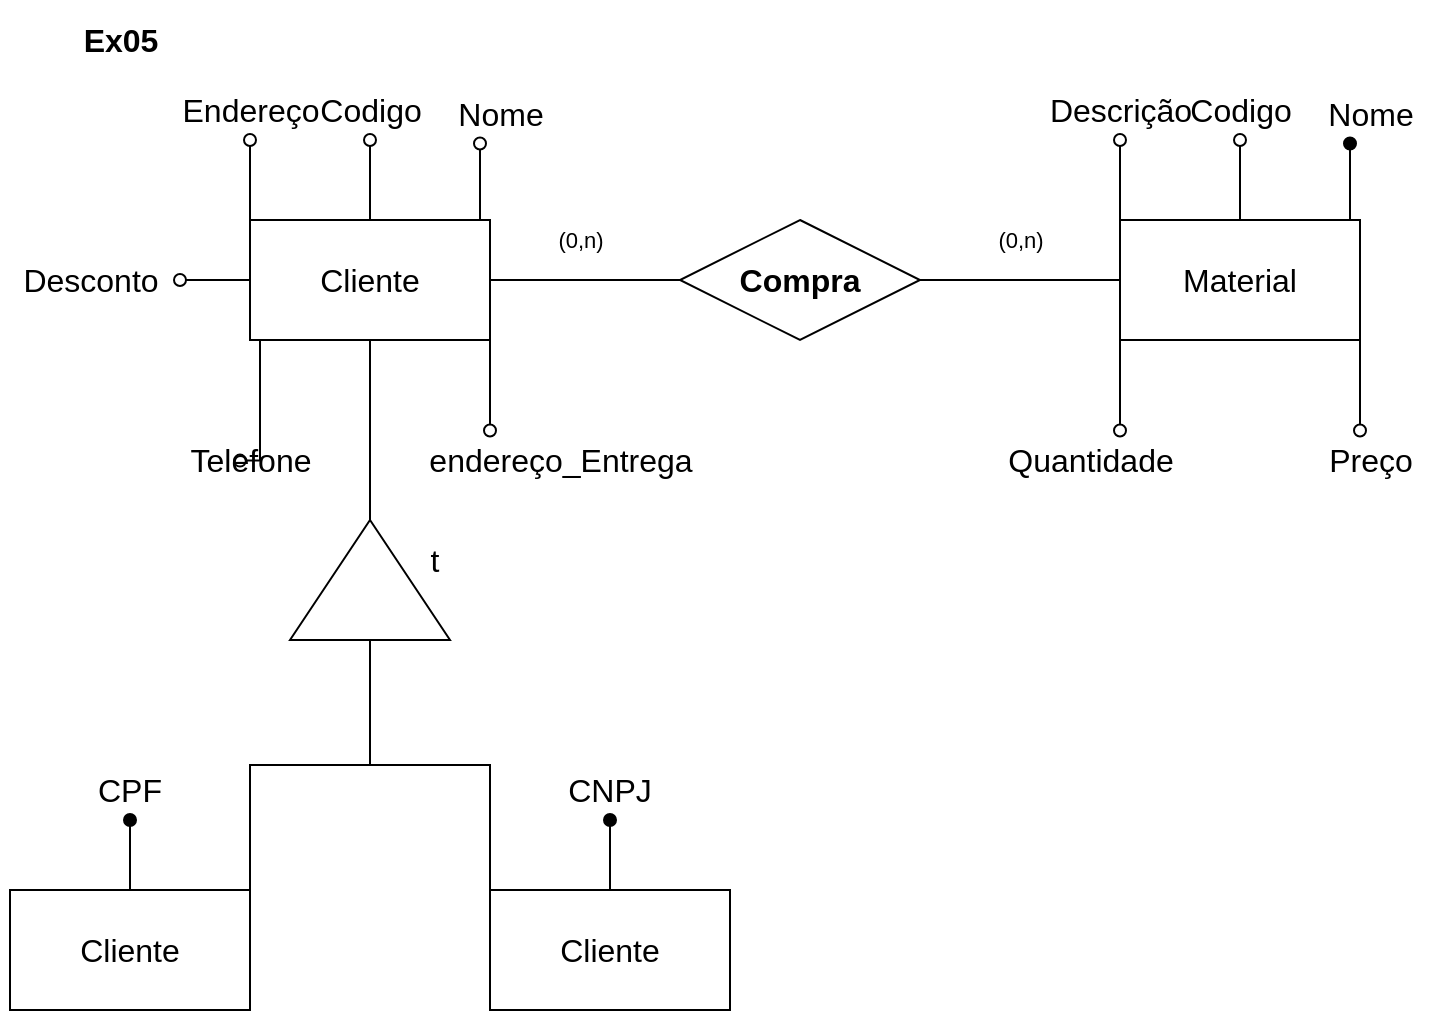 <mxfile version="24.2.2" type="device">
  <diagram name="Página-1" id="2qAOr6PE7SJM_71RUO1P">
    <mxGraphModel dx="2261" dy="-389" grid="1" gridSize="10" guides="1" tooltips="1" connect="1" arrows="1" fold="1" page="1" pageScale="1" pageWidth="827" pageHeight="1169" math="0" shadow="0">
      <root>
        <mxCell id="0" />
        <mxCell id="1" parent="0" />
        <mxCell id="nSC51Si6mRJJ4zSDb2Nt-289" style="edgeStyle=orthogonalEdgeStyle;rounded=0;orthogonalLoop=1;jettySize=auto;html=1;exitX=1;exitY=0;exitDx=0;exitDy=0;endArrow=oval;endFill=0;fontSize=16;" edge="1" parent="1" source="nSC51Si6mRJJ4zSDb2Nt-298" target="nSC51Si6mRJJ4zSDb2Nt-302">
          <mxGeometry relative="1" as="geometry">
            <Array as="points">
              <mxPoint x="235" y="2049.75" />
            </Array>
          </mxGeometry>
        </mxCell>
        <mxCell id="nSC51Si6mRJJ4zSDb2Nt-290" style="edgeStyle=orthogonalEdgeStyle;rounded=0;orthogonalLoop=1;jettySize=auto;html=1;endArrow=oval;endFill=0;fontSize=16;" edge="1" parent="1" source="nSC51Si6mRJJ4zSDb2Nt-298" target="nSC51Si6mRJJ4zSDb2Nt-300">
          <mxGeometry relative="1" as="geometry" />
        </mxCell>
        <mxCell id="nSC51Si6mRJJ4zSDb2Nt-291" style="edgeStyle=orthogonalEdgeStyle;rounded=0;orthogonalLoop=1;jettySize=auto;html=1;exitX=0;exitY=0;exitDx=0;exitDy=0;endArrow=oval;endFill=0;fontSize=16;" edge="1" parent="1" source="nSC51Si6mRJJ4zSDb2Nt-298" target="nSC51Si6mRJJ4zSDb2Nt-299">
          <mxGeometry relative="1" as="geometry" />
        </mxCell>
        <mxCell id="nSC51Si6mRJJ4zSDb2Nt-292" style="edgeStyle=orthogonalEdgeStyle;rounded=0;orthogonalLoop=1;jettySize=auto;html=1;exitX=0.25;exitY=1;exitDx=0;exitDy=0;endArrow=oval;endFill=0;fontSize=16;" edge="1" parent="1" source="nSC51Si6mRJJ4zSDb2Nt-298" target="nSC51Si6mRJJ4zSDb2Nt-301">
          <mxGeometry relative="1" as="geometry">
            <Array as="points">
              <mxPoint x="120" y="2109.75" />
            </Array>
          </mxGeometry>
        </mxCell>
        <mxCell id="nSC51Si6mRJJ4zSDb2Nt-293" style="edgeStyle=orthogonalEdgeStyle;rounded=0;orthogonalLoop=1;jettySize=auto;html=1;endArrow=oval;endFill=0;fontSize=16;" edge="1" parent="1">
          <mxGeometry relative="1" as="geometry">
            <Array as="points">
              <mxPoint x="125" y="2110" />
              <mxPoint x="125" y="2170" />
            </Array>
            <mxPoint x="135" y="2110" as="sourcePoint" />
            <mxPoint x="115" y="2170.3" as="targetPoint" />
          </mxGeometry>
        </mxCell>
        <mxCell id="nSC51Si6mRJJ4zSDb2Nt-294" style="edgeStyle=orthogonalEdgeStyle;rounded=0;orthogonalLoop=1;jettySize=auto;html=1;exitX=1;exitY=1;exitDx=0;exitDy=0;endArrow=oval;endFill=0;fontSize=16;" edge="1" parent="1" source="nSC51Si6mRJJ4zSDb2Nt-298" target="nSC51Si6mRJJ4zSDb2Nt-304">
          <mxGeometry relative="1" as="geometry">
            <Array as="points">
              <mxPoint x="240" y="2149.75" />
              <mxPoint x="240" y="2149.75" />
            </Array>
          </mxGeometry>
        </mxCell>
        <mxCell id="nSC51Si6mRJJ4zSDb2Nt-295" style="edgeStyle=orthogonalEdgeStyle;rounded=0;orthogonalLoop=1;jettySize=auto;html=1;endArrow=none;endFill=0;fontSize=16;" edge="1" parent="1" source="nSC51Si6mRJJ4zSDb2Nt-298" target="nSC51Si6mRJJ4zSDb2Nt-318">
          <mxGeometry relative="1" as="geometry">
            <Array as="points">
              <mxPoint x="285" y="2080" />
              <mxPoint x="285" y="2080" />
            </Array>
          </mxGeometry>
        </mxCell>
        <mxCell id="nSC51Si6mRJJ4zSDb2Nt-296" value="(0,n)" style="edgeLabel;html=1;align=center;verticalAlign=middle;resizable=0;points=[];" vertex="1" connectable="0" parent="nSC51Si6mRJJ4zSDb2Nt-295">
          <mxGeometry x="-0.095" y="4" relative="1" as="geometry">
            <mxPoint x="2" y="-16" as="offset" />
          </mxGeometry>
        </mxCell>
        <mxCell id="nSC51Si6mRJJ4zSDb2Nt-297" style="edgeStyle=orthogonalEdgeStyle;rounded=0;orthogonalLoop=1;jettySize=auto;html=1;endArrow=none;endFill=0;fontSize=16;" edge="1" parent="1" source="nSC51Si6mRJJ4zSDb2Nt-298" target="nSC51Si6mRJJ4zSDb2Nt-320">
          <mxGeometry relative="1" as="geometry" />
        </mxCell>
        <mxCell id="nSC51Si6mRJJ4zSDb2Nt-298" value="Cliente" style="rounded=0;whiteSpace=wrap;html=1;fontSize=16;" vertex="1" parent="1">
          <mxGeometry x="120" y="2050" width="120" height="60" as="geometry" />
        </mxCell>
        <mxCell id="nSC51Si6mRJJ4zSDb2Nt-299" value="Endereço" style="text;html=1;align=center;verticalAlign=middle;resizable=0;points=[];autosize=1;strokeColor=none;fillColor=none;fontSize=16;" vertex="1" parent="1">
          <mxGeometry x="75" y="1980" width="90" height="30" as="geometry" />
        </mxCell>
        <mxCell id="nSC51Si6mRJJ4zSDb2Nt-300" value="Codigo" style="text;html=1;align=center;verticalAlign=middle;resizable=0;points=[];autosize=1;strokeColor=none;fillColor=none;fontSize=16;" vertex="1" parent="1">
          <mxGeometry x="145" y="1980" width="70" height="30" as="geometry" />
        </mxCell>
        <mxCell id="nSC51Si6mRJJ4zSDb2Nt-301" value="Desconto" style="text;html=1;align=center;verticalAlign=middle;resizable=0;points=[];autosize=1;strokeColor=none;fillColor=none;fontSize=16;" vertex="1" parent="1">
          <mxGeometry x="-5" y="2065" width="90" height="30" as="geometry" />
        </mxCell>
        <mxCell id="nSC51Si6mRJJ4zSDb2Nt-302" value="Nome" style="text;html=1;align=center;verticalAlign=middle;resizable=0;points=[];autosize=1;strokeColor=none;fillColor=none;fontSize=16;" vertex="1" parent="1">
          <mxGeometry x="210" y="1981.75" width="70" height="30" as="geometry" />
        </mxCell>
        <mxCell id="nSC51Si6mRJJ4zSDb2Nt-303" value="Telefone" style="text;html=1;align=center;verticalAlign=middle;resizable=0;points=[];autosize=1;strokeColor=none;fillColor=none;fontSize=16;" vertex="1" parent="1">
          <mxGeometry x="80" y="2155.25" width="80" height="30" as="geometry" />
        </mxCell>
        <mxCell id="nSC51Si6mRJJ4zSDb2Nt-304" value="endereço_Entrega" style="text;html=1;align=center;verticalAlign=middle;resizable=0;points=[];autosize=1;strokeColor=none;fillColor=none;fontSize=16;" vertex="1" parent="1">
          <mxGeometry x="195" y="2155.25" width="160" height="30" as="geometry" />
        </mxCell>
        <mxCell id="nSC51Si6mRJJ4zSDb2Nt-305" style="edgeStyle=orthogonalEdgeStyle;rounded=0;orthogonalLoop=1;jettySize=auto;html=1;exitX=1;exitY=0;exitDx=0;exitDy=0;endArrow=oval;endFill=1;fontSize=16;" edge="1" parent="1" source="nSC51Si6mRJJ4zSDb2Nt-312" target="nSC51Si6mRJJ4zSDb2Nt-316">
          <mxGeometry relative="1" as="geometry">
            <Array as="points">
              <mxPoint x="670" y="2049.75" />
            </Array>
          </mxGeometry>
        </mxCell>
        <mxCell id="nSC51Si6mRJJ4zSDb2Nt-306" style="edgeStyle=orthogonalEdgeStyle;rounded=0;orthogonalLoop=1;jettySize=auto;html=1;endArrow=oval;endFill=0;fontSize=16;" edge="1" parent="1" source="nSC51Si6mRJJ4zSDb2Nt-312" target="nSC51Si6mRJJ4zSDb2Nt-314">
          <mxGeometry relative="1" as="geometry" />
        </mxCell>
        <mxCell id="nSC51Si6mRJJ4zSDb2Nt-307" style="edgeStyle=orthogonalEdgeStyle;rounded=0;orthogonalLoop=1;jettySize=auto;html=1;exitX=0;exitY=0;exitDx=0;exitDy=0;endArrow=oval;endFill=0;fontSize=16;" edge="1" parent="1" source="nSC51Si6mRJJ4zSDb2Nt-312" target="nSC51Si6mRJJ4zSDb2Nt-313">
          <mxGeometry relative="1" as="geometry" />
        </mxCell>
        <mxCell id="nSC51Si6mRJJ4zSDb2Nt-308" style="edgeStyle=orthogonalEdgeStyle;rounded=0;orthogonalLoop=1;jettySize=auto;html=1;exitX=0.25;exitY=1;exitDx=0;exitDy=0;endArrow=oval;endFill=0;fontSize=16;" edge="1" parent="1" source="nSC51Si6mRJJ4zSDb2Nt-312" target="nSC51Si6mRJJ4zSDb2Nt-315">
          <mxGeometry relative="1" as="geometry">
            <Array as="points">
              <mxPoint x="555" y="2109.75" />
            </Array>
          </mxGeometry>
        </mxCell>
        <mxCell id="nSC51Si6mRJJ4zSDb2Nt-309" style="edgeStyle=orthogonalEdgeStyle;rounded=0;orthogonalLoop=1;jettySize=auto;html=1;exitX=1;exitY=1;exitDx=0;exitDy=0;endArrow=oval;endFill=0;fontSize=16;" edge="1" parent="1" source="nSC51Si6mRJJ4zSDb2Nt-312" target="nSC51Si6mRJJ4zSDb2Nt-317">
          <mxGeometry relative="1" as="geometry">
            <Array as="points">
              <mxPoint x="675" y="2149.75" />
              <mxPoint x="675" y="2149.75" />
            </Array>
          </mxGeometry>
        </mxCell>
        <mxCell id="nSC51Si6mRJJ4zSDb2Nt-310" style="edgeStyle=orthogonalEdgeStyle;rounded=0;orthogonalLoop=1;jettySize=auto;html=1;endArrow=none;endFill=0;fontSize=16;" edge="1" parent="1" source="nSC51Si6mRJJ4zSDb2Nt-312" target="nSC51Si6mRJJ4zSDb2Nt-318">
          <mxGeometry relative="1" as="geometry">
            <mxPoint x="505" y="2080" as="targetPoint" />
          </mxGeometry>
        </mxCell>
        <mxCell id="nSC51Si6mRJJ4zSDb2Nt-311" value="(0,n)" style="edgeLabel;html=1;align=center;verticalAlign=middle;resizable=0;points=[];" vertex="1" connectable="0" parent="nSC51Si6mRJJ4zSDb2Nt-310">
          <mxGeometry y="-3" relative="1" as="geometry">
            <mxPoint y="-17" as="offset" />
          </mxGeometry>
        </mxCell>
        <mxCell id="nSC51Si6mRJJ4zSDb2Nt-312" value="Material" style="rounded=0;whiteSpace=wrap;html=1;fontSize=16;" vertex="1" parent="1">
          <mxGeometry x="555" y="2050" width="120" height="60" as="geometry" />
        </mxCell>
        <mxCell id="nSC51Si6mRJJ4zSDb2Nt-313" value="&lt;div style=&quot;font-size: 16px;&quot;&gt;Descrição&lt;/div&gt;" style="text;html=1;align=center;verticalAlign=middle;resizable=0;points=[];autosize=1;strokeColor=none;fillColor=none;fontSize=16;" vertex="1" parent="1">
          <mxGeometry x="510" y="1980" width="90" height="30" as="geometry" />
        </mxCell>
        <mxCell id="nSC51Si6mRJJ4zSDb2Nt-314" value="Codigo" style="text;html=1;align=center;verticalAlign=middle;resizable=0;points=[];autosize=1;strokeColor=none;fillColor=none;fontSize=16;" vertex="1" parent="1">
          <mxGeometry x="580" y="1980" width="70" height="30" as="geometry" />
        </mxCell>
        <mxCell id="nSC51Si6mRJJ4zSDb2Nt-315" value="Quantidade" style="text;html=1;align=center;verticalAlign=middle;resizable=0;points=[];autosize=1;strokeColor=none;fillColor=none;fontSize=16;" vertex="1" parent="1">
          <mxGeometry x="485" y="2155.25" width="110" height="30" as="geometry" />
        </mxCell>
        <mxCell id="nSC51Si6mRJJ4zSDb2Nt-316" value="Nome" style="text;html=1;align=center;verticalAlign=middle;resizable=0;points=[];autosize=1;strokeColor=none;fillColor=none;fontSize=16;" vertex="1" parent="1">
          <mxGeometry x="645" y="1981.75" width="70" height="30" as="geometry" />
        </mxCell>
        <mxCell id="nSC51Si6mRJJ4zSDb2Nt-317" value="Preço" style="text;html=1;align=center;verticalAlign=middle;resizable=0;points=[];autosize=1;strokeColor=none;fillColor=none;fontSize=16;" vertex="1" parent="1">
          <mxGeometry x="645" y="2155.25" width="70" height="30" as="geometry" />
        </mxCell>
        <mxCell id="nSC51Si6mRJJ4zSDb2Nt-318" value="Compra" style="shape=rhombus;perimeter=rhombusPerimeter;whiteSpace=wrap;html=1;align=center;fontStyle=1;fontSize=16;" vertex="1" parent="1">
          <mxGeometry x="335" y="2050" width="120" height="60" as="geometry" />
        </mxCell>
        <mxCell id="nSC51Si6mRJJ4zSDb2Nt-319" value="Ex05" style="text;strokeColor=none;fillColor=none;html=1;fontSize=16;fontStyle=1;verticalAlign=middle;align=center;" vertex="1" parent="1">
          <mxGeometry x="5" y="1940" width="100" height="40" as="geometry" />
        </mxCell>
        <mxCell id="nSC51Si6mRJJ4zSDb2Nt-320" value="" style="triangle;whiteSpace=wrap;html=1;direction=north;fontSize=16;" vertex="1" parent="1">
          <mxGeometry x="140" y="2200" width="80" height="60" as="geometry" />
        </mxCell>
        <mxCell id="nSC51Si6mRJJ4zSDb2Nt-321" style="edgeStyle=orthogonalEdgeStyle;rounded=0;orthogonalLoop=1;jettySize=auto;html=1;endArrow=oval;endFill=1;fontSize=16;" edge="1" parent="1" source="nSC51Si6mRJJ4zSDb2Nt-323" target="nSC51Si6mRJJ4zSDb2Nt-327">
          <mxGeometry relative="1" as="geometry" />
        </mxCell>
        <mxCell id="nSC51Si6mRJJ4zSDb2Nt-322" style="edgeStyle=orthogonalEdgeStyle;rounded=0;orthogonalLoop=1;jettySize=auto;html=1;exitX=1;exitY=0;exitDx=0;exitDy=0;endArrow=none;endFill=0;fontSize=16;" edge="1" parent="1" source="nSC51Si6mRJJ4zSDb2Nt-323" target="nSC51Si6mRJJ4zSDb2Nt-320">
          <mxGeometry relative="1" as="geometry" />
        </mxCell>
        <mxCell id="nSC51Si6mRJJ4zSDb2Nt-323" value="Cliente" style="rounded=0;whiteSpace=wrap;html=1;fontSize=16;" vertex="1" parent="1">
          <mxGeometry y="2385" width="120" height="60" as="geometry" />
        </mxCell>
        <mxCell id="nSC51Si6mRJJ4zSDb2Nt-324" style="edgeStyle=orthogonalEdgeStyle;rounded=0;orthogonalLoop=1;jettySize=auto;html=1;endArrow=oval;endFill=1;fontSize=16;" edge="1" parent="1" source="nSC51Si6mRJJ4zSDb2Nt-326" target="nSC51Si6mRJJ4zSDb2Nt-328">
          <mxGeometry relative="1" as="geometry" />
        </mxCell>
        <mxCell id="nSC51Si6mRJJ4zSDb2Nt-325" style="edgeStyle=orthogonalEdgeStyle;rounded=0;orthogonalLoop=1;jettySize=auto;html=1;exitX=0;exitY=0;exitDx=0;exitDy=0;endArrow=none;endFill=0;fontSize=16;" edge="1" parent="1" source="nSC51Si6mRJJ4zSDb2Nt-326" target="nSC51Si6mRJJ4zSDb2Nt-320">
          <mxGeometry relative="1" as="geometry" />
        </mxCell>
        <mxCell id="nSC51Si6mRJJ4zSDb2Nt-326" value="Cliente" style="rounded=0;whiteSpace=wrap;html=1;fontSize=16;" vertex="1" parent="1">
          <mxGeometry x="240" y="2385" width="120" height="60" as="geometry" />
        </mxCell>
        <mxCell id="nSC51Si6mRJJ4zSDb2Nt-327" value="CPF" style="text;html=1;align=center;verticalAlign=middle;whiteSpace=wrap;rounded=0;fontSize=16;" vertex="1" parent="1">
          <mxGeometry x="30" y="2320" width="60" height="30" as="geometry" />
        </mxCell>
        <mxCell id="nSC51Si6mRJJ4zSDb2Nt-328" value="CNPJ" style="text;html=1;align=center;verticalAlign=middle;whiteSpace=wrap;rounded=0;fontSize=16;" vertex="1" parent="1">
          <mxGeometry x="270" y="2320" width="60" height="30" as="geometry" />
        </mxCell>
        <mxCell id="nSC51Si6mRJJ4zSDb2Nt-329" value="t" style="text;html=1;align=center;verticalAlign=middle;whiteSpace=wrap;rounded=0;fontSize=16;" vertex="1" parent="1">
          <mxGeometry x="185" y="2200" width="55" height="40" as="geometry" />
        </mxCell>
      </root>
    </mxGraphModel>
  </diagram>
</mxfile>
